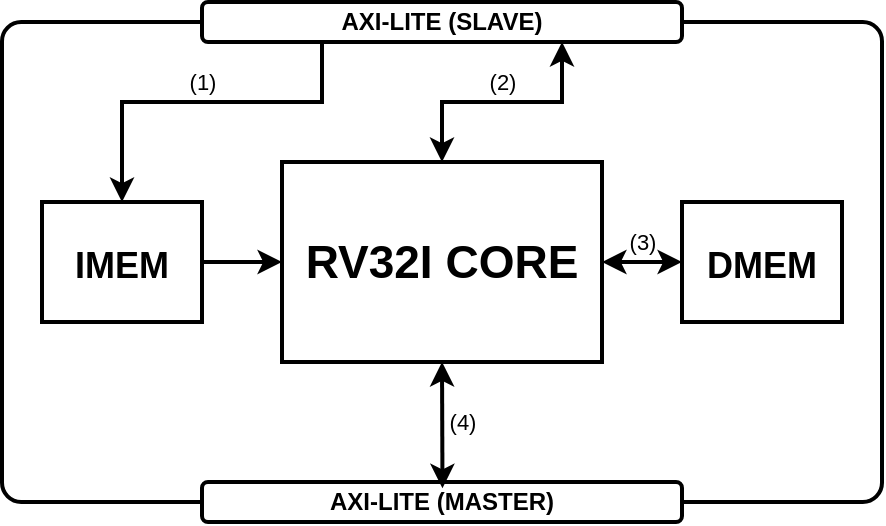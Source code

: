 <mxfile version="24.7.5">
  <diagram name="Page-1" id="HNqqw0qUBe3BB_05ypO5">
    <mxGraphModel dx="588" dy="428" grid="1" gridSize="10" guides="1" tooltips="1" connect="1" arrows="1" fold="1" page="1" pageScale="1" pageWidth="1169" pageHeight="827" math="0" shadow="0">
      <root>
        <mxCell id="0" />
        <mxCell id="1" parent="0" />
        <mxCell id="8oORRXUgMsGPpfk-Pv3l-14" value="" style="rounded=1;whiteSpace=wrap;html=1;arcSize=4;strokeWidth=2;" vertex="1" parent="1">
          <mxGeometry x="380" y="150" width="440" height="240" as="geometry" />
        </mxCell>
        <mxCell id="8oORRXUgMsGPpfk-Pv3l-1" value="&lt;font style=&quot;font-size: 18px;&quot;&gt;IMEM&lt;/font&gt;" style="rounded=0;whiteSpace=wrap;html=1;fontSize=23;fontStyle=1;strokeWidth=2;" vertex="1" parent="1">
          <mxGeometry x="400" y="240" width="80" height="60" as="geometry" />
        </mxCell>
        <mxCell id="8oORRXUgMsGPpfk-Pv3l-2" value="RV32I CORE" style="rounded=0;whiteSpace=wrap;html=1;fontSize=23;fontStyle=1;strokeWidth=2;" vertex="1" parent="1">
          <mxGeometry x="520" y="220" width="160" height="100" as="geometry" />
        </mxCell>
        <mxCell id="8oORRXUgMsGPpfk-Pv3l-3" value="&lt;font style=&quot;font-size: 18px;&quot;&gt;DMEM&lt;/font&gt;" style="rounded=0;whiteSpace=wrap;html=1;fontSize=23;fontStyle=1;strokeWidth=2;" vertex="1" parent="1">
          <mxGeometry x="720" y="240" width="80" height="60" as="geometry" />
        </mxCell>
        <mxCell id="8oORRXUgMsGPpfk-Pv3l-5" value="(1)" style="edgeStyle=orthogonalEdgeStyle;rounded=0;orthogonalLoop=1;jettySize=auto;html=1;entryX=0.5;entryY=0;entryDx=0;entryDy=0;strokeWidth=2;exitX=0.25;exitY=1;exitDx=0;exitDy=0;" edge="1" parent="1" source="8oORRXUgMsGPpfk-Pv3l-4" target="8oORRXUgMsGPpfk-Pv3l-1">
          <mxGeometry y="-10" relative="1" as="geometry">
            <Array as="points">
              <mxPoint x="540" y="190" />
              <mxPoint x="440" y="190" />
            </Array>
            <mxPoint as="offset" />
          </mxGeometry>
        </mxCell>
        <mxCell id="8oORRXUgMsGPpfk-Pv3l-4" value="&lt;b&gt;AXI-LITE (SLAVE)&lt;/b&gt;" style="rounded=1;whiteSpace=wrap;html=1;strokeWidth=2;" vertex="1" parent="1">
          <mxGeometry x="480" y="140" width="240" height="20" as="geometry" />
        </mxCell>
        <mxCell id="8oORRXUgMsGPpfk-Pv3l-6" value="&lt;b&gt;AXI-LITE (MASTER)&lt;/b&gt;" style="rounded=1;whiteSpace=wrap;html=1;strokeWidth=2;" vertex="1" parent="1">
          <mxGeometry x="480" y="380" width="240" height="20" as="geometry" />
        </mxCell>
        <mxCell id="8oORRXUgMsGPpfk-Pv3l-11" value="(3)" style="endArrow=classic;startArrow=classic;html=1;rounded=0;exitX=1;exitY=0.5;exitDx=0;exitDy=0;entryX=0;entryY=0.5;entryDx=0;entryDy=0;strokeWidth=2;" edge="1" parent="1" source="8oORRXUgMsGPpfk-Pv3l-2" target="8oORRXUgMsGPpfk-Pv3l-3">
          <mxGeometry y="10" width="50" height="50" relative="1" as="geometry">
            <mxPoint x="590" y="320" as="sourcePoint" />
            <mxPoint x="640" y="270" as="targetPoint" />
            <mxPoint as="offset" />
          </mxGeometry>
        </mxCell>
        <mxCell id="8oORRXUgMsGPpfk-Pv3l-12" value="(4)" style="endArrow=classic;startArrow=classic;html=1;rounded=0;exitX=0.501;exitY=0.156;exitDx=0;exitDy=0;exitPerimeter=0;entryX=0.5;entryY=1;entryDx=0;entryDy=0;strokeWidth=2;" edge="1" parent="1" source="8oORRXUgMsGPpfk-Pv3l-6" target="8oORRXUgMsGPpfk-Pv3l-2">
          <mxGeometry x="0.048" y="-10" width="50" height="50" relative="1" as="geometry">
            <mxPoint x="590" y="320" as="sourcePoint" />
            <mxPoint x="640" y="270" as="targetPoint" />
            <mxPoint as="offset" />
          </mxGeometry>
        </mxCell>
        <mxCell id="8oORRXUgMsGPpfk-Pv3l-13" value="" style="endArrow=classic;html=1;rounded=0;exitX=1;exitY=0.5;exitDx=0;exitDy=0;strokeWidth=2;" edge="1" parent="1" source="8oORRXUgMsGPpfk-Pv3l-1">
          <mxGeometry width="50" height="50" relative="1" as="geometry">
            <mxPoint x="590" y="320" as="sourcePoint" />
            <mxPoint x="520" y="270" as="targetPoint" />
          </mxGeometry>
        </mxCell>
        <mxCell id="8oORRXUgMsGPpfk-Pv3l-16" value="(2)" style="endArrow=classic;startArrow=classic;html=1;rounded=0;entryX=0.75;entryY=1;entryDx=0;entryDy=0;exitX=0.5;exitY=0;exitDx=0;exitDy=0;strokeWidth=2;" edge="1" parent="1" source="8oORRXUgMsGPpfk-Pv3l-2" target="8oORRXUgMsGPpfk-Pv3l-4">
          <mxGeometry y="10" width="50" height="50" relative="1" as="geometry">
            <mxPoint x="520" y="220" as="sourcePoint" />
            <mxPoint x="570" y="170" as="targetPoint" />
            <Array as="points">
              <mxPoint x="600" y="190" />
              <mxPoint x="660" y="190" />
            </Array>
            <mxPoint as="offset" />
          </mxGeometry>
        </mxCell>
      </root>
    </mxGraphModel>
  </diagram>
</mxfile>
